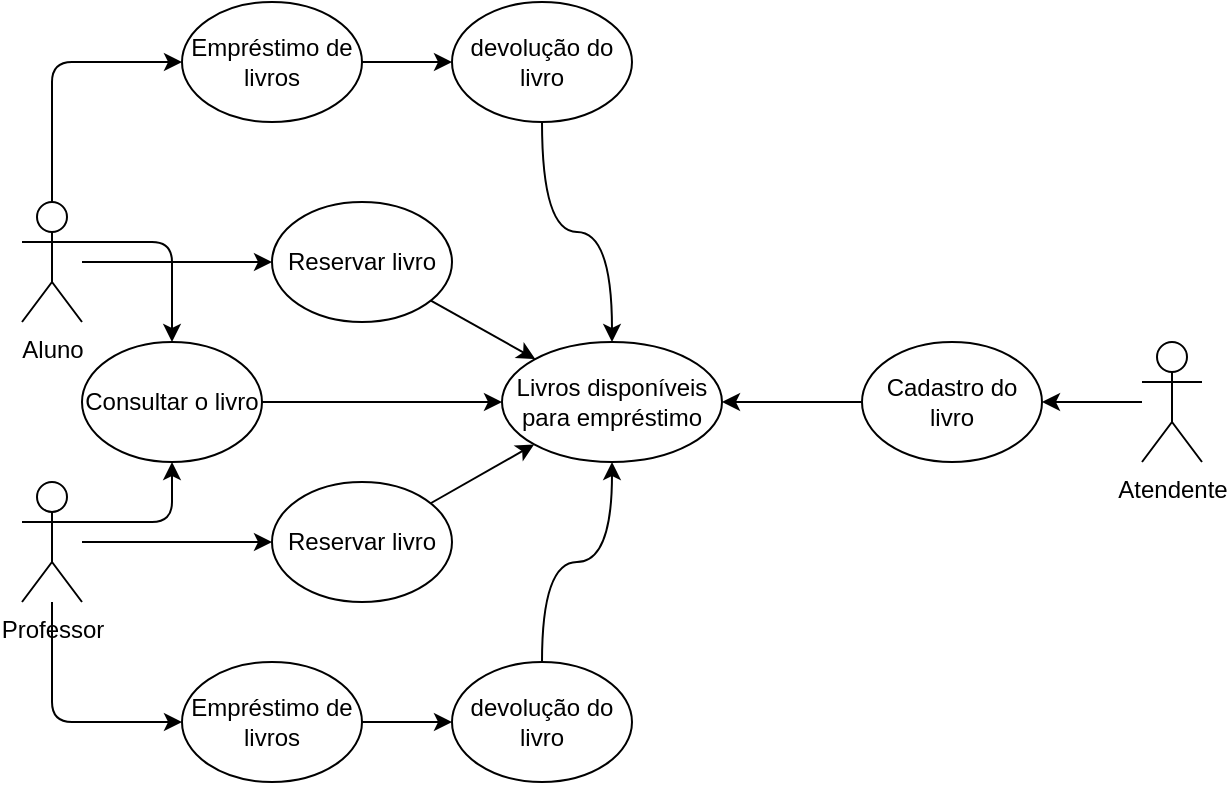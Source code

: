 <mxfile version="24.0.6" type="device">
  <diagram name="Page-1" id="42789a77-a242-8287-6e28-9cd8cfd52e62">
    <mxGraphModel dx="880" dy="529" grid="1" gridSize="10" guides="1" tooltips="1" connect="1" arrows="1" fold="1" page="1" pageScale="1" pageWidth="1100" pageHeight="850" background="none" math="0" shadow="0">
      <root>
        <mxCell id="0" />
        <mxCell id="1" parent="0" />
        <mxCell id="HTNeyGAQeljvGoze_Cvn-21" style="edgeStyle=orthogonalEdgeStyle;rounded=1;orthogonalLoop=1;jettySize=auto;html=1;exitX=1;exitY=0.333;exitDx=0;exitDy=0;exitPerimeter=0;entryX=0.5;entryY=0;entryDx=0;entryDy=0;" parent="1" source="HTNeyGAQeljvGoze_Cvn-9" target="HTNeyGAQeljvGoze_Cvn-20" edge="1">
          <mxGeometry relative="1" as="geometry" />
        </mxCell>
        <mxCell id="HTNeyGAQeljvGoze_Cvn-26" style="edgeStyle=orthogonalEdgeStyle;rounded=1;orthogonalLoop=1;jettySize=auto;html=1;entryX=0;entryY=0.5;entryDx=0;entryDy=0;" parent="1" source="HTNeyGAQeljvGoze_Cvn-9" target="HTNeyGAQeljvGoze_Cvn-24" edge="1">
          <mxGeometry relative="1" as="geometry">
            <Array as="points">
              <mxPoint x="215" y="30" />
            </Array>
          </mxGeometry>
        </mxCell>
        <mxCell id="HTNeyGAQeljvGoze_Cvn-41" style="edgeStyle=orthogonalEdgeStyle;rounded=1;orthogonalLoop=1;jettySize=auto;html=1;" parent="1" source="HTNeyGAQeljvGoze_Cvn-9" target="HTNeyGAQeljvGoze_Cvn-40" edge="1">
          <mxGeometry relative="1" as="geometry" />
        </mxCell>
        <mxCell id="HTNeyGAQeljvGoze_Cvn-9" value="Aluno&lt;div&gt;&lt;br&gt;&lt;/div&gt;" style="shape=umlActor;verticalLabelPosition=bottom;verticalAlign=top;html=1;outlineConnect=0;labelBackgroundColor=none;rounded=1;" parent="1" vertex="1">
          <mxGeometry x="200" y="100" width="30" height="60" as="geometry" />
        </mxCell>
        <mxCell id="HTNeyGAQeljvGoze_Cvn-16" value="" style="edgeStyle=orthogonalEdgeStyle;rounded=1;orthogonalLoop=1;jettySize=auto;html=1;" parent="1" source="HTNeyGAQeljvGoze_Cvn-10" target="HTNeyGAQeljvGoze_Cvn-15" edge="1">
          <mxGeometry relative="1" as="geometry" />
        </mxCell>
        <mxCell id="HTNeyGAQeljvGoze_Cvn-10" value="Atendente&lt;div&gt;&lt;div&gt;&lt;br&gt;&lt;/div&gt;&lt;div&gt;&lt;br&gt;&lt;/div&gt;&lt;/div&gt;" style="shape=umlActor;verticalLabelPosition=bottom;verticalAlign=top;html=1;outlineConnect=0;labelBackgroundColor=none;rounded=1;" parent="1" vertex="1">
          <mxGeometry x="760" y="170" width="30" height="60" as="geometry" />
        </mxCell>
        <mxCell id="HTNeyGAQeljvGoze_Cvn-22" style="edgeStyle=orthogonalEdgeStyle;rounded=1;orthogonalLoop=1;jettySize=auto;html=1;exitX=1;exitY=0.333;exitDx=0;exitDy=0;exitPerimeter=0;" parent="1" source="HTNeyGAQeljvGoze_Cvn-11" target="HTNeyGAQeljvGoze_Cvn-20" edge="1">
          <mxGeometry relative="1" as="geometry" />
        </mxCell>
        <mxCell id="HTNeyGAQeljvGoze_Cvn-30" style="edgeStyle=orthogonalEdgeStyle;rounded=1;orthogonalLoop=1;jettySize=auto;html=1;entryX=0;entryY=0.5;entryDx=0;entryDy=0;" parent="1" source="HTNeyGAQeljvGoze_Cvn-11" target="HTNeyGAQeljvGoze_Cvn-28" edge="1">
          <mxGeometry relative="1" as="geometry">
            <Array as="points">
              <mxPoint x="215" y="360" />
            </Array>
          </mxGeometry>
        </mxCell>
        <mxCell id="HTNeyGAQeljvGoze_Cvn-45" style="edgeStyle=orthogonalEdgeStyle;rounded=1;orthogonalLoop=1;jettySize=auto;html=1;entryX=0;entryY=0.5;entryDx=0;entryDy=0;" parent="1" source="HTNeyGAQeljvGoze_Cvn-11" target="HTNeyGAQeljvGoze_Cvn-39" edge="1">
          <mxGeometry relative="1" as="geometry" />
        </mxCell>
        <mxCell id="HTNeyGAQeljvGoze_Cvn-11" value="Professor" style="shape=umlActor;verticalLabelPosition=bottom;verticalAlign=top;html=1;outlineConnect=0;labelBackgroundColor=none;rounded=1;" parent="1" vertex="1">
          <mxGeometry x="200" y="240" width="30" height="60" as="geometry" />
        </mxCell>
        <mxCell id="HTNeyGAQeljvGoze_Cvn-34" style="rounded=1;orthogonalLoop=1;jettySize=auto;html=1;entryX=1;entryY=0.5;entryDx=0;entryDy=0;" parent="1" source="HTNeyGAQeljvGoze_Cvn-15" target="HTNeyGAQeljvGoze_Cvn-32" edge="1">
          <mxGeometry relative="1" as="geometry" />
        </mxCell>
        <mxCell id="HTNeyGAQeljvGoze_Cvn-15" value="Cadastro do livro" style="ellipse;whiteSpace=wrap;html=1;rounded=1;" parent="1" vertex="1">
          <mxGeometry x="620" y="170" width="90" height="60" as="geometry" />
        </mxCell>
        <mxCell id="HTNeyGAQeljvGoze_Cvn-33" style="edgeStyle=orthogonalEdgeStyle;rounded=1;orthogonalLoop=1;jettySize=auto;html=1;entryX=0;entryY=0.5;entryDx=0;entryDy=0;" parent="1" source="HTNeyGAQeljvGoze_Cvn-20" target="HTNeyGAQeljvGoze_Cvn-32" edge="1">
          <mxGeometry relative="1" as="geometry" />
        </mxCell>
        <mxCell id="HTNeyGAQeljvGoze_Cvn-20" value="Consultar o livro" style="ellipse;whiteSpace=wrap;html=1;rounded=1;" parent="1" vertex="1">
          <mxGeometry x="230" y="170" width="90" height="60" as="geometry" />
        </mxCell>
        <mxCell id="HTNeyGAQeljvGoze_Cvn-27" style="edgeStyle=orthogonalEdgeStyle;rounded=1;orthogonalLoop=1;jettySize=auto;html=1;entryX=0;entryY=0.5;entryDx=0;entryDy=0;" parent="1" source="HTNeyGAQeljvGoze_Cvn-24" target="HTNeyGAQeljvGoze_Cvn-25" edge="1">
          <mxGeometry relative="1" as="geometry" />
        </mxCell>
        <mxCell id="HTNeyGAQeljvGoze_Cvn-24" value="Empréstimo de livros" style="ellipse;whiteSpace=wrap;html=1;rounded=1;" parent="1" vertex="1">
          <mxGeometry x="280" width="90" height="60" as="geometry" />
        </mxCell>
        <mxCell id="HTNeyGAQeljvGoze_Cvn-35" style="rounded=1;orthogonalLoop=1;jettySize=auto;html=1;entryX=0.5;entryY=0;entryDx=0;entryDy=0;elbow=vertical;edgeStyle=orthogonalEdgeStyle;curved=1;" parent="1" source="HTNeyGAQeljvGoze_Cvn-25" target="HTNeyGAQeljvGoze_Cvn-32" edge="1">
          <mxGeometry relative="1" as="geometry" />
        </mxCell>
        <mxCell id="HTNeyGAQeljvGoze_Cvn-25" value="devolução do livro" style="ellipse;whiteSpace=wrap;html=1;rounded=1;" parent="1" vertex="1">
          <mxGeometry x="415" width="90" height="60" as="geometry" />
        </mxCell>
        <mxCell id="HTNeyGAQeljvGoze_Cvn-31" style="edgeStyle=orthogonalEdgeStyle;rounded=1;orthogonalLoop=1;jettySize=auto;html=1;entryX=0;entryY=0.5;entryDx=0;entryDy=0;" parent="1" source="HTNeyGAQeljvGoze_Cvn-28" target="HTNeyGAQeljvGoze_Cvn-29" edge="1">
          <mxGeometry relative="1" as="geometry" />
        </mxCell>
        <mxCell id="HTNeyGAQeljvGoze_Cvn-28" value="Empréstimo de livros" style="ellipse;whiteSpace=wrap;html=1;rounded=1;" parent="1" vertex="1">
          <mxGeometry x="280" y="330" width="90" height="60" as="geometry" />
        </mxCell>
        <mxCell id="HTNeyGAQeljvGoze_Cvn-36" style="edgeStyle=orthogonalEdgeStyle;rounded=1;orthogonalLoop=1;jettySize=auto;html=1;entryX=0.5;entryY=1;entryDx=0;entryDy=0;curved=1;" parent="1" source="HTNeyGAQeljvGoze_Cvn-29" target="HTNeyGAQeljvGoze_Cvn-32" edge="1">
          <mxGeometry relative="1" as="geometry" />
        </mxCell>
        <mxCell id="HTNeyGAQeljvGoze_Cvn-29" value="devolução do livro" style="ellipse;whiteSpace=wrap;html=1;rounded=1;" parent="1" vertex="1">
          <mxGeometry x="415" y="330" width="90" height="60" as="geometry" />
        </mxCell>
        <mxCell id="HTNeyGAQeljvGoze_Cvn-32" value="Livros disponíveis para empréstimo" style="ellipse;whiteSpace=wrap;html=1;rounded=1;" parent="1" vertex="1">
          <mxGeometry x="440" y="170" width="110" height="60" as="geometry" />
        </mxCell>
        <mxCell id="HTNeyGAQeljvGoze_Cvn-43" style="rounded=1;orthogonalLoop=1;jettySize=auto;html=1;entryX=0;entryY=1;entryDx=0;entryDy=0;" parent="1" source="HTNeyGAQeljvGoze_Cvn-39" target="HTNeyGAQeljvGoze_Cvn-32" edge="1">
          <mxGeometry relative="1" as="geometry" />
        </mxCell>
        <mxCell id="HTNeyGAQeljvGoze_Cvn-39" value="Reservar livro" style="ellipse;whiteSpace=wrap;html=1;rounded=1;" parent="1" vertex="1">
          <mxGeometry x="325" y="240" width="90" height="60" as="geometry" />
        </mxCell>
        <mxCell id="HTNeyGAQeljvGoze_Cvn-40" value="Reservar livro" style="ellipse;whiteSpace=wrap;html=1;rounded=1;" parent="1" vertex="1">
          <mxGeometry x="325" y="100" width="90" height="60" as="geometry" />
        </mxCell>
        <mxCell id="HTNeyGAQeljvGoze_Cvn-42" style="rounded=1;orthogonalLoop=1;jettySize=auto;html=1;" parent="1" source="HTNeyGAQeljvGoze_Cvn-40" target="HTNeyGAQeljvGoze_Cvn-32" edge="1">
          <mxGeometry relative="1" as="geometry" />
        </mxCell>
      </root>
    </mxGraphModel>
  </diagram>
</mxfile>
